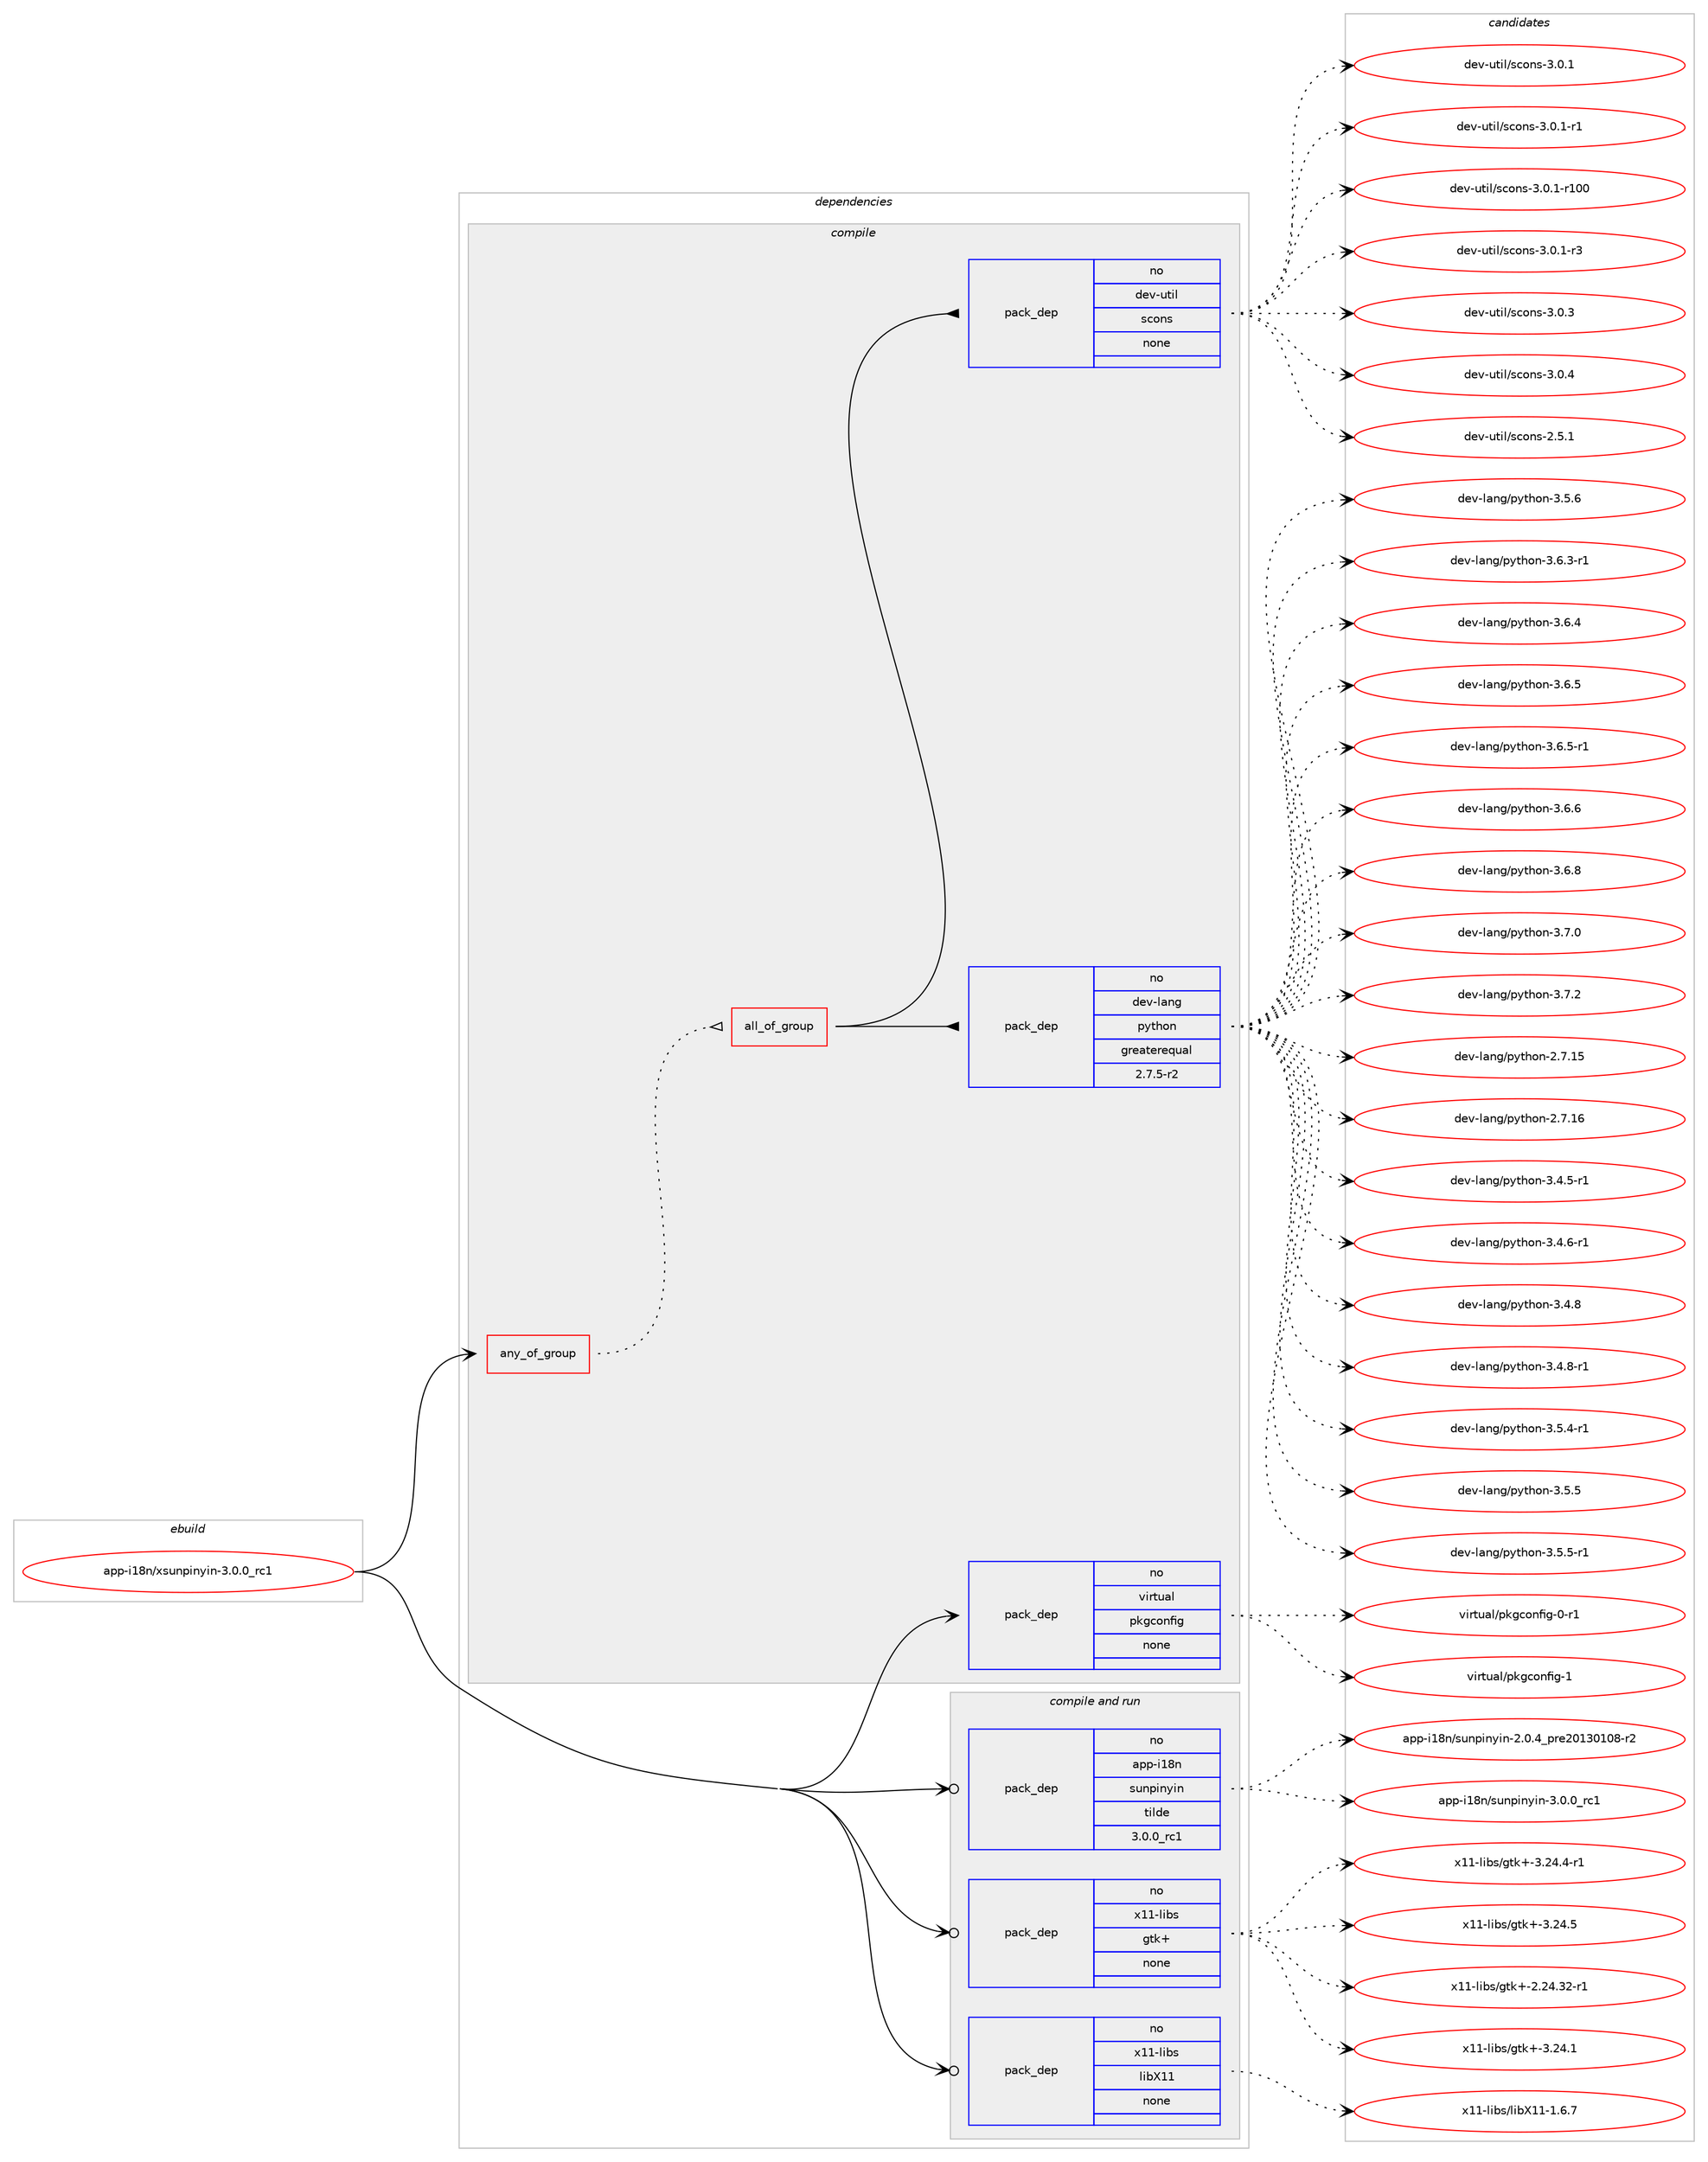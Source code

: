 digraph prolog {

# *************
# Graph options
# *************

newrank=true;
concentrate=true;
compound=true;
graph [rankdir=LR,fontname=Helvetica,fontsize=10,ranksep=1.5];#, ranksep=2.5, nodesep=0.2];
edge  [arrowhead=vee];
node  [fontname=Helvetica,fontsize=10];

# **********
# The ebuild
# **********

subgraph cluster_leftcol {
color=gray;
rank=same;
label=<<i>ebuild</i>>;
id [label="app-i18n/xsunpinyin-3.0.0_rc1", color=red, width=4, href="../app-i18n/xsunpinyin-3.0.0_rc1.svg"];
}

# ****************
# The dependencies
# ****************

subgraph cluster_midcol {
color=gray;
label=<<i>dependencies</i>>;
subgraph cluster_compile {
fillcolor="#eeeeee";
style=filled;
label=<<i>compile</i>>;
subgraph any19632 {
dependency1296509 [label=<<TABLE BORDER="0" CELLBORDER="1" CELLSPACING="0" CELLPADDING="4"><TR><TD CELLPADDING="10">any_of_group</TD></TR></TABLE>>, shape=none, color=red];subgraph all544 {
dependency1296510 [label=<<TABLE BORDER="0" CELLBORDER="1" CELLSPACING="0" CELLPADDING="4"><TR><TD CELLPADDING="10">all_of_group</TD></TR></TABLE>>, shape=none, color=red];subgraph pack923479 {
dependency1296511 [label=<<TABLE BORDER="0" CELLBORDER="1" CELLSPACING="0" CELLPADDING="4" WIDTH="220"><TR><TD ROWSPAN="6" CELLPADDING="30">pack_dep</TD></TR><TR><TD WIDTH="110">no</TD></TR><TR><TD>dev-lang</TD></TR><TR><TD>python</TD></TR><TR><TD>greaterequal</TD></TR><TR><TD>2.7.5-r2</TD></TR></TABLE>>, shape=none, color=blue];
}
dependency1296510:e -> dependency1296511:w [weight=20,style="solid",arrowhead="inv"];
subgraph pack923480 {
dependency1296512 [label=<<TABLE BORDER="0" CELLBORDER="1" CELLSPACING="0" CELLPADDING="4" WIDTH="220"><TR><TD ROWSPAN="6" CELLPADDING="30">pack_dep</TD></TR><TR><TD WIDTH="110">no</TD></TR><TR><TD>dev-util</TD></TR><TR><TD>scons</TD></TR><TR><TD>none</TD></TR><TR><TD></TD></TR></TABLE>>, shape=none, color=blue];
}
dependency1296510:e -> dependency1296512:w [weight=20,style="solid",arrowhead="inv"];
}
dependency1296509:e -> dependency1296510:w [weight=20,style="dotted",arrowhead="oinv"];
}
id:e -> dependency1296509:w [weight=20,style="solid",arrowhead="vee"];
subgraph pack923481 {
dependency1296513 [label=<<TABLE BORDER="0" CELLBORDER="1" CELLSPACING="0" CELLPADDING="4" WIDTH="220"><TR><TD ROWSPAN="6" CELLPADDING="30">pack_dep</TD></TR><TR><TD WIDTH="110">no</TD></TR><TR><TD>virtual</TD></TR><TR><TD>pkgconfig</TD></TR><TR><TD>none</TD></TR><TR><TD></TD></TR></TABLE>>, shape=none, color=blue];
}
id:e -> dependency1296513:w [weight=20,style="solid",arrowhead="vee"];
}
subgraph cluster_compileandrun {
fillcolor="#eeeeee";
style=filled;
label=<<i>compile and run</i>>;
subgraph pack923482 {
dependency1296514 [label=<<TABLE BORDER="0" CELLBORDER="1" CELLSPACING="0" CELLPADDING="4" WIDTH="220"><TR><TD ROWSPAN="6" CELLPADDING="30">pack_dep</TD></TR><TR><TD WIDTH="110">no</TD></TR><TR><TD>app-i18n</TD></TR><TR><TD>sunpinyin</TD></TR><TR><TD>tilde</TD></TR><TR><TD>3.0.0_rc1</TD></TR></TABLE>>, shape=none, color=blue];
}
id:e -> dependency1296514:w [weight=20,style="solid",arrowhead="odotvee"];
subgraph pack923483 {
dependency1296515 [label=<<TABLE BORDER="0" CELLBORDER="1" CELLSPACING="0" CELLPADDING="4" WIDTH="220"><TR><TD ROWSPAN="6" CELLPADDING="30">pack_dep</TD></TR><TR><TD WIDTH="110">no</TD></TR><TR><TD>x11-libs</TD></TR><TR><TD>gtk+</TD></TR><TR><TD>none</TD></TR><TR><TD></TD></TR></TABLE>>, shape=none, color=blue];
}
id:e -> dependency1296515:w [weight=20,style="solid",arrowhead="odotvee"];
subgraph pack923484 {
dependency1296516 [label=<<TABLE BORDER="0" CELLBORDER="1" CELLSPACING="0" CELLPADDING="4" WIDTH="220"><TR><TD ROWSPAN="6" CELLPADDING="30">pack_dep</TD></TR><TR><TD WIDTH="110">no</TD></TR><TR><TD>x11-libs</TD></TR><TR><TD>libX11</TD></TR><TR><TD>none</TD></TR><TR><TD></TD></TR></TABLE>>, shape=none, color=blue];
}
id:e -> dependency1296516:w [weight=20,style="solid",arrowhead="odotvee"];
}
subgraph cluster_run {
fillcolor="#eeeeee";
style=filled;
label=<<i>run</i>>;
}
}

# **************
# The candidates
# **************

subgraph cluster_choices {
rank=same;
color=gray;
label=<<i>candidates</i>>;

subgraph choice923479 {
color=black;
nodesep=1;
choice10010111845108971101034711212111610411111045504655464953 [label="dev-lang/python-2.7.15", color=red, width=4,href="../dev-lang/python-2.7.15.svg"];
choice10010111845108971101034711212111610411111045504655464954 [label="dev-lang/python-2.7.16", color=red, width=4,href="../dev-lang/python-2.7.16.svg"];
choice1001011184510897110103471121211161041111104551465246534511449 [label="dev-lang/python-3.4.5-r1", color=red, width=4,href="../dev-lang/python-3.4.5-r1.svg"];
choice1001011184510897110103471121211161041111104551465246544511449 [label="dev-lang/python-3.4.6-r1", color=red, width=4,href="../dev-lang/python-3.4.6-r1.svg"];
choice100101118451089711010347112121116104111110455146524656 [label="dev-lang/python-3.4.8", color=red, width=4,href="../dev-lang/python-3.4.8.svg"];
choice1001011184510897110103471121211161041111104551465246564511449 [label="dev-lang/python-3.4.8-r1", color=red, width=4,href="../dev-lang/python-3.4.8-r1.svg"];
choice1001011184510897110103471121211161041111104551465346524511449 [label="dev-lang/python-3.5.4-r1", color=red, width=4,href="../dev-lang/python-3.5.4-r1.svg"];
choice100101118451089711010347112121116104111110455146534653 [label="dev-lang/python-3.5.5", color=red, width=4,href="../dev-lang/python-3.5.5.svg"];
choice1001011184510897110103471121211161041111104551465346534511449 [label="dev-lang/python-3.5.5-r1", color=red, width=4,href="../dev-lang/python-3.5.5-r1.svg"];
choice100101118451089711010347112121116104111110455146534654 [label="dev-lang/python-3.5.6", color=red, width=4,href="../dev-lang/python-3.5.6.svg"];
choice1001011184510897110103471121211161041111104551465446514511449 [label="dev-lang/python-3.6.3-r1", color=red, width=4,href="../dev-lang/python-3.6.3-r1.svg"];
choice100101118451089711010347112121116104111110455146544652 [label="dev-lang/python-3.6.4", color=red, width=4,href="../dev-lang/python-3.6.4.svg"];
choice100101118451089711010347112121116104111110455146544653 [label="dev-lang/python-3.6.5", color=red, width=4,href="../dev-lang/python-3.6.5.svg"];
choice1001011184510897110103471121211161041111104551465446534511449 [label="dev-lang/python-3.6.5-r1", color=red, width=4,href="../dev-lang/python-3.6.5-r1.svg"];
choice100101118451089711010347112121116104111110455146544654 [label="dev-lang/python-3.6.6", color=red, width=4,href="../dev-lang/python-3.6.6.svg"];
choice100101118451089711010347112121116104111110455146544656 [label="dev-lang/python-3.6.8", color=red, width=4,href="../dev-lang/python-3.6.8.svg"];
choice100101118451089711010347112121116104111110455146554648 [label="dev-lang/python-3.7.0", color=red, width=4,href="../dev-lang/python-3.7.0.svg"];
choice100101118451089711010347112121116104111110455146554650 [label="dev-lang/python-3.7.2", color=red, width=4,href="../dev-lang/python-3.7.2.svg"];
dependency1296511:e -> choice10010111845108971101034711212111610411111045504655464953:w [style=dotted,weight="100"];
dependency1296511:e -> choice10010111845108971101034711212111610411111045504655464954:w [style=dotted,weight="100"];
dependency1296511:e -> choice1001011184510897110103471121211161041111104551465246534511449:w [style=dotted,weight="100"];
dependency1296511:e -> choice1001011184510897110103471121211161041111104551465246544511449:w [style=dotted,weight="100"];
dependency1296511:e -> choice100101118451089711010347112121116104111110455146524656:w [style=dotted,weight="100"];
dependency1296511:e -> choice1001011184510897110103471121211161041111104551465246564511449:w [style=dotted,weight="100"];
dependency1296511:e -> choice1001011184510897110103471121211161041111104551465346524511449:w [style=dotted,weight="100"];
dependency1296511:e -> choice100101118451089711010347112121116104111110455146534653:w [style=dotted,weight="100"];
dependency1296511:e -> choice1001011184510897110103471121211161041111104551465346534511449:w [style=dotted,weight="100"];
dependency1296511:e -> choice100101118451089711010347112121116104111110455146534654:w [style=dotted,weight="100"];
dependency1296511:e -> choice1001011184510897110103471121211161041111104551465446514511449:w [style=dotted,weight="100"];
dependency1296511:e -> choice100101118451089711010347112121116104111110455146544652:w [style=dotted,weight="100"];
dependency1296511:e -> choice100101118451089711010347112121116104111110455146544653:w [style=dotted,weight="100"];
dependency1296511:e -> choice1001011184510897110103471121211161041111104551465446534511449:w [style=dotted,weight="100"];
dependency1296511:e -> choice100101118451089711010347112121116104111110455146544654:w [style=dotted,weight="100"];
dependency1296511:e -> choice100101118451089711010347112121116104111110455146544656:w [style=dotted,weight="100"];
dependency1296511:e -> choice100101118451089711010347112121116104111110455146554648:w [style=dotted,weight="100"];
dependency1296511:e -> choice100101118451089711010347112121116104111110455146554650:w [style=dotted,weight="100"];
}
subgraph choice923480 {
color=black;
nodesep=1;
choice100101118451171161051084711599111110115455046534649 [label="dev-util/scons-2.5.1", color=red, width=4,href="../dev-util/scons-2.5.1.svg"];
choice100101118451171161051084711599111110115455146484649 [label="dev-util/scons-3.0.1", color=red, width=4,href="../dev-util/scons-3.0.1.svg"];
choice1001011184511711610510847115991111101154551464846494511449 [label="dev-util/scons-3.0.1-r1", color=red, width=4,href="../dev-util/scons-3.0.1-r1.svg"];
choice10010111845117116105108471159911111011545514648464945114494848 [label="dev-util/scons-3.0.1-r100", color=red, width=4,href="../dev-util/scons-3.0.1-r100.svg"];
choice1001011184511711610510847115991111101154551464846494511451 [label="dev-util/scons-3.0.1-r3", color=red, width=4,href="../dev-util/scons-3.0.1-r3.svg"];
choice100101118451171161051084711599111110115455146484651 [label="dev-util/scons-3.0.3", color=red, width=4,href="../dev-util/scons-3.0.3.svg"];
choice100101118451171161051084711599111110115455146484652 [label="dev-util/scons-3.0.4", color=red, width=4,href="../dev-util/scons-3.0.4.svg"];
dependency1296512:e -> choice100101118451171161051084711599111110115455046534649:w [style=dotted,weight="100"];
dependency1296512:e -> choice100101118451171161051084711599111110115455146484649:w [style=dotted,weight="100"];
dependency1296512:e -> choice1001011184511711610510847115991111101154551464846494511449:w [style=dotted,weight="100"];
dependency1296512:e -> choice10010111845117116105108471159911111011545514648464945114494848:w [style=dotted,weight="100"];
dependency1296512:e -> choice1001011184511711610510847115991111101154551464846494511451:w [style=dotted,weight="100"];
dependency1296512:e -> choice100101118451171161051084711599111110115455146484651:w [style=dotted,weight="100"];
dependency1296512:e -> choice100101118451171161051084711599111110115455146484652:w [style=dotted,weight="100"];
}
subgraph choice923481 {
color=black;
nodesep=1;
choice11810511411611797108471121071039911111010210510345484511449 [label="virtual/pkgconfig-0-r1", color=red, width=4,href="../virtual/pkgconfig-0-r1.svg"];
choice1181051141161179710847112107103991111101021051034549 [label="virtual/pkgconfig-1", color=red, width=4,href="../virtual/pkgconfig-1.svg"];
dependency1296513:e -> choice11810511411611797108471121071039911111010210510345484511449:w [style=dotted,weight="100"];
dependency1296513:e -> choice1181051141161179710847112107103991111101021051034549:w [style=dotted,weight="100"];
}
subgraph choice923482 {
color=black;
nodesep=1;
choice97112112451054956110471151171101121051101211051104550464846529511211410150484951484948564511450 [label="app-i18n/sunpinyin-2.0.4_pre20130108-r2", color=red, width=4,href="../app-i18n/sunpinyin-2.0.4_pre20130108-r2.svg"];
choice9711211245105495611047115117110112105110121105110455146484648951149949 [label="app-i18n/sunpinyin-3.0.0_rc1", color=red, width=4,href="../app-i18n/sunpinyin-3.0.0_rc1.svg"];
dependency1296514:e -> choice97112112451054956110471151171101121051101211051104550464846529511211410150484951484948564511450:w [style=dotted,weight="100"];
dependency1296514:e -> choice9711211245105495611047115117110112105110121105110455146484648951149949:w [style=dotted,weight="100"];
}
subgraph choice923483 {
color=black;
nodesep=1;
choice12049494510810598115471031161074345504650524651504511449 [label="x11-libs/gtk+-2.24.32-r1", color=red, width=4,href="../x11-libs/gtk+-2.24.32-r1.svg"];
choice12049494510810598115471031161074345514650524649 [label="x11-libs/gtk+-3.24.1", color=red, width=4,href="../x11-libs/gtk+-3.24.1.svg"];
choice120494945108105981154710311610743455146505246524511449 [label="x11-libs/gtk+-3.24.4-r1", color=red, width=4,href="../x11-libs/gtk+-3.24.4-r1.svg"];
choice12049494510810598115471031161074345514650524653 [label="x11-libs/gtk+-3.24.5", color=red, width=4,href="../x11-libs/gtk+-3.24.5.svg"];
dependency1296515:e -> choice12049494510810598115471031161074345504650524651504511449:w [style=dotted,weight="100"];
dependency1296515:e -> choice12049494510810598115471031161074345514650524649:w [style=dotted,weight="100"];
dependency1296515:e -> choice120494945108105981154710311610743455146505246524511449:w [style=dotted,weight="100"];
dependency1296515:e -> choice12049494510810598115471031161074345514650524653:w [style=dotted,weight="100"];
}
subgraph choice923484 {
color=black;
nodesep=1;
choice120494945108105981154710810598884949454946544655 [label="x11-libs/libX11-1.6.7", color=red, width=4,href="../x11-libs/libX11-1.6.7.svg"];
dependency1296516:e -> choice120494945108105981154710810598884949454946544655:w [style=dotted,weight="100"];
}
}

}
